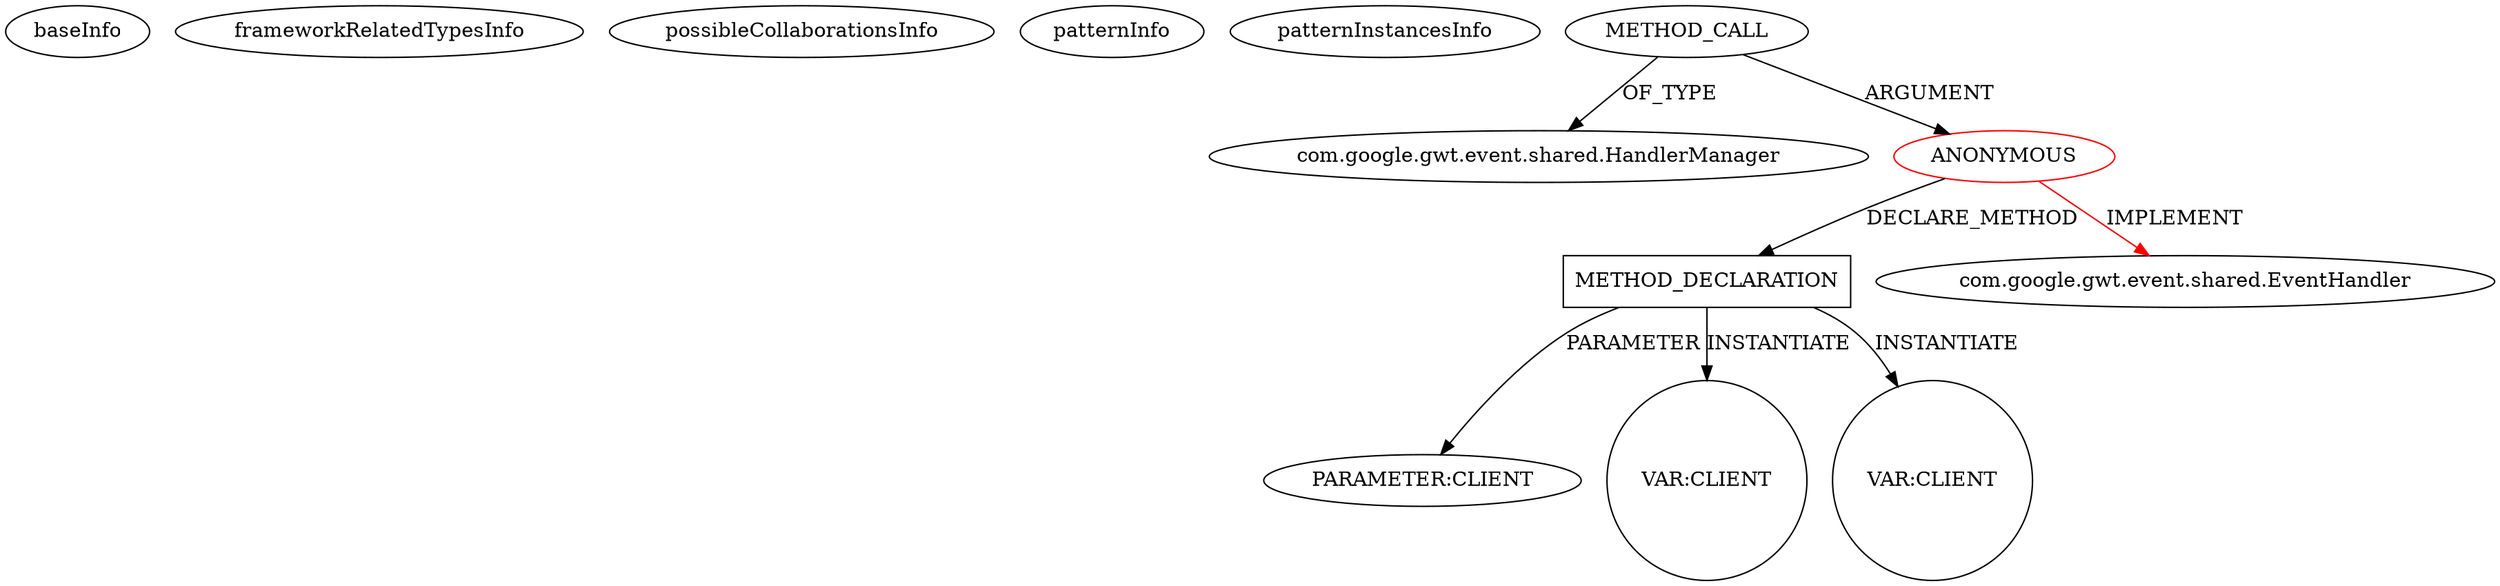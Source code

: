 digraph {
baseInfo[graphId=401,category="pattern",isAnonymous=true,possibleRelation=false]
frameworkRelatedTypesInfo[0="com.google.gwt.event.shared.EventHandler"]
possibleCollaborationsInfo[]
patternInfo[frequency=2.0,patternRootClient=0]
patternInstancesInfo[0="betacraft-RdpGwtClient~/betacraft-RdpGwtClient/RdpGwtClient-master/src/com/droidcloud/viewer/client/Rdp.java~void mainLoop(boolean[],int[])~845",1="betacraft-RdpGwtClient~/betacraft-RdpGwtClient/RdpGwtClient-master/src/com/droidcloud/viewer/client/MCS.java~void connect(java.lang.String,int,com.droidcloud.viewer.client.RdpPacket_Localised,com.droidcloud.viewer.client.Rdp)~844"]
3[label="com.google.gwt.event.shared.HandlerManager",vertexType="FRAMEWORK_CLASS_TYPE",isFrameworkType=false]
2[label="METHOD_CALL",vertexType="OUTSIDE_CALL",isFrameworkType=false]
0[label="ANONYMOUS",vertexType="ROOT_ANONYMOUS_DECLARATION",isFrameworkType=false,color=red]
4[label="METHOD_DECLARATION",vertexType="CLIENT_METHOD_DECLARATION",isFrameworkType=false,shape=box]
5[label="PARAMETER:CLIENT",vertexType="PARAMETER_DECLARATION",isFrameworkType=false]
1[label="com.google.gwt.event.shared.EventHandler",vertexType="FRAMEWORK_INTERFACE_TYPE",isFrameworkType=false]
22[label="VAR:CLIENT",vertexType="VARIABLE_EXPRESION",isFrameworkType=false,shape=circle]
12[label="VAR:CLIENT",vertexType="VARIABLE_EXPRESION",isFrameworkType=false,shape=circle]
4->22[label="INSTANTIATE"]
2->0[label="ARGUMENT"]
0->1[label="IMPLEMENT",color=red]
4->12[label="INSTANTIATE"]
4->5[label="PARAMETER"]
0->4[label="DECLARE_METHOD"]
2->3[label="OF_TYPE"]
}
